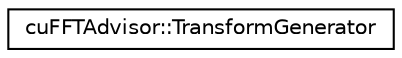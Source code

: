 digraph "Graphical Class Hierarchy"
{
  edge [fontname="Helvetica",fontsize="10",labelfontname="Helvetica",labelfontsize="10"];
  node [fontname="Helvetica",fontsize="10",shape=record];
  rankdir="LR";
  Node0 [label="cuFFTAdvisor::TransformGenerator",height=0.2,width=0.4,color="black", fillcolor="white", style="filled",URL="$classcuFFTAdvisor_1_1TransformGenerator.html"];
}
